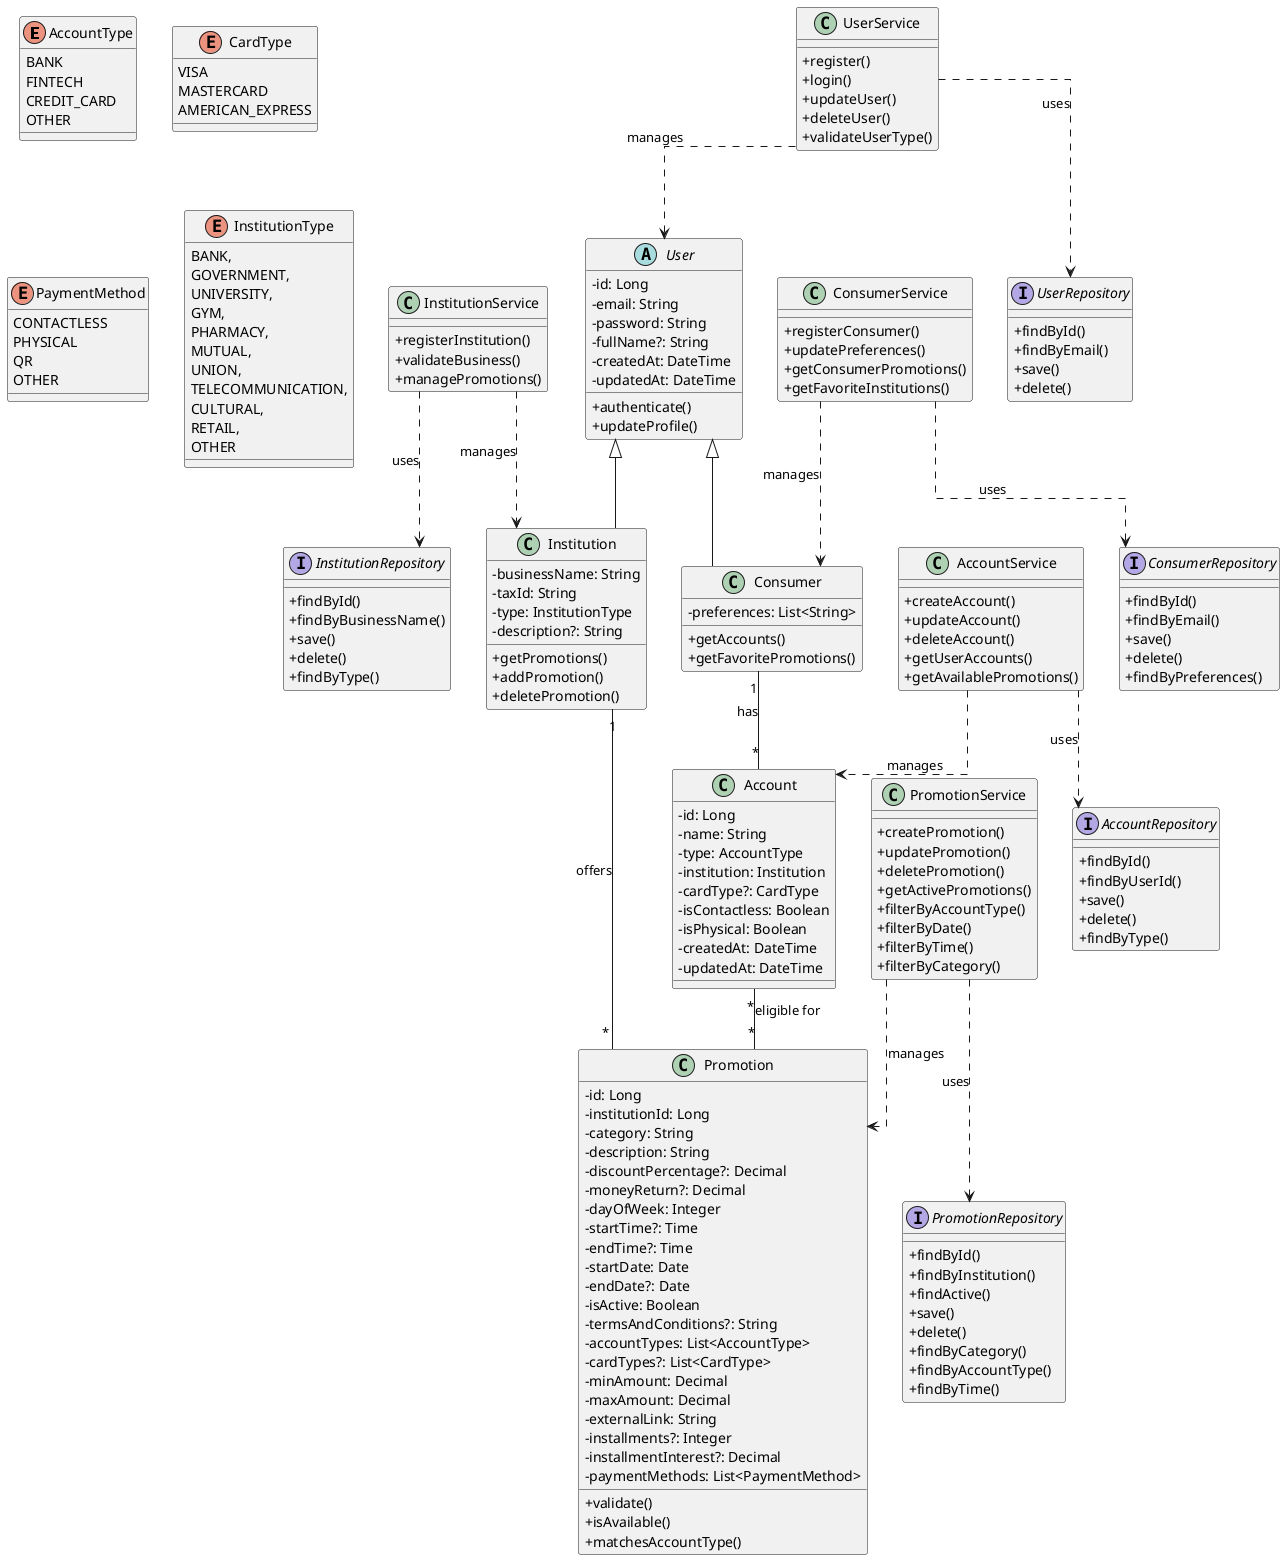 @startuml DiscountPlannerBackend

' Estilos
skinparam classAttributeIconSize 0
skinparam packageStyle rectangle
skinparam linetype ortho

' Enums
enum AccountType {
  BANK
  FINTECH
  CREDIT_CARD
  OTHER
}

enum CardType {
  VISA
  MASTERCARD
  AMERICAN_EXPRESS
}

enum PaymentMethod {
  CONTACTLESS
  PHYSICAL
  QR
  OTHER
}

enum InstitutionType {
    BANK,
    GOVERNMENT,
    UNIVERSITY,
    GYM,
    PHARMACY,
    MUTUAL,
    UNION,
    TELECOMMUNICATION,
    CULTURAL,
    RETAIL,
    OTHER
}

' Entidades principales
abstract class User {
  -id: Long
  -email: String
  -password: String
  -fullName?: String
  -createdAt: DateTime
  -updatedAt: DateTime
  +authenticate()
  +updateProfile()
}

class Consumer {
  -preferences: List<String>
  +getAccounts()
  +getFavoritePromotions()
}

class Institution {
  -businessName: String
  -taxId: String
  -type: InstitutionType
  -description?: String
  +getPromotions()
  +addPromotion()
  +deletePromotion()
}

class Account {
  -id: Long
  -name: String
  -type: AccountType
  -institution: Institution
  -cardType?: CardType
  -isContactless: Boolean
  -isPhysical: Boolean
  -createdAt: DateTime
  -updatedAt: DateTime
}

class Promotion {
  -id: Long
  -institutionId: Long
  -category: String
  -description: String
  -discountPercentage?: Decimal
  -moneyReturn?: Decimal
  -dayOfWeek: Integer
  -startTime?: Time
  -endTime?: Time
  -startDate: Date
  -endDate?: Date
  -isActive: Boolean
  -termsAndConditions?: String
  -accountTypes: List<AccountType>
  -cardTypes?: List<CardType>
  -minAmount: Decimal
  -maxAmount: Decimal
  -externalLink: String
  -installments?: Integer
  -installmentInterest?: Decimal
  -paymentMethods: List<PaymentMethod>
  +validate()
  +isAvailable()
  +matchesAccountType()
}

' Servicios
class UserService {
  +register()
  +login()
  +updateUser()
  +deleteUser()
  +validateUserType()
}

class ConsumerService {
  +registerConsumer()
  +updatePreferences()
  +getConsumerPromotions()
  +getFavoriteInstitutions()
}

class InstitutionService {
  +registerInstitution()
  +validateBusiness()
  +managePromotions()
}

class AccountService {
  +createAccount()
  +updateAccount()
  +deleteAccount()
  +getUserAccounts()
  +getAvailablePromotions()
}

class PromotionService {
  +createPromotion()
  +updatePromotion()
  +deletePromotion()
  +getActivePromotions()
  +filterByAccountType()
  +filterByDate()
  +filterByTime()
  +filterByCategory()
}

' Repositorios
interface UserRepository {
  +findById()
  +findByEmail()
  +save()
  +delete()
}

interface ConsumerRepository {
  +findById()
  +findByEmail()
  +save()
  +delete()
  +findByPreferences()
}

interface InstitutionRepository {
  +findById()
  +findByBusinessName()
  +save()
  +delete()
  +findByType()
}

interface AccountRepository {
  +findById()
  +findByUserId()
  +save()
  +delete()
  +findByType()
}

interface PromotionRepository {
  +findById()
  +findByInstitution()
  +findActive()
  +save()
  +delete()
  +findByCategory()
  +findByAccountType()
  +findByTime()
}

' Relaciones
User <|-- Consumer
User <|-- Institution

Consumer "1" -- "*" Account : has
Institution "1" -- "*" Promotion : offers
Account "*" -- "*" Promotion : eligible for

UserService ..> UserRepository : uses
ConsumerService ..> ConsumerRepository : uses
InstitutionService ..> InstitutionRepository : uses
AccountService ..> AccountRepository : uses
PromotionService ..> PromotionRepository : uses

UserService ..> User : manages
ConsumerService ..> Consumer : manages
InstitutionService ..> Institution : manages
AccountService ..> Account : manages
PromotionService ..> Promotion : manages

@enduml 